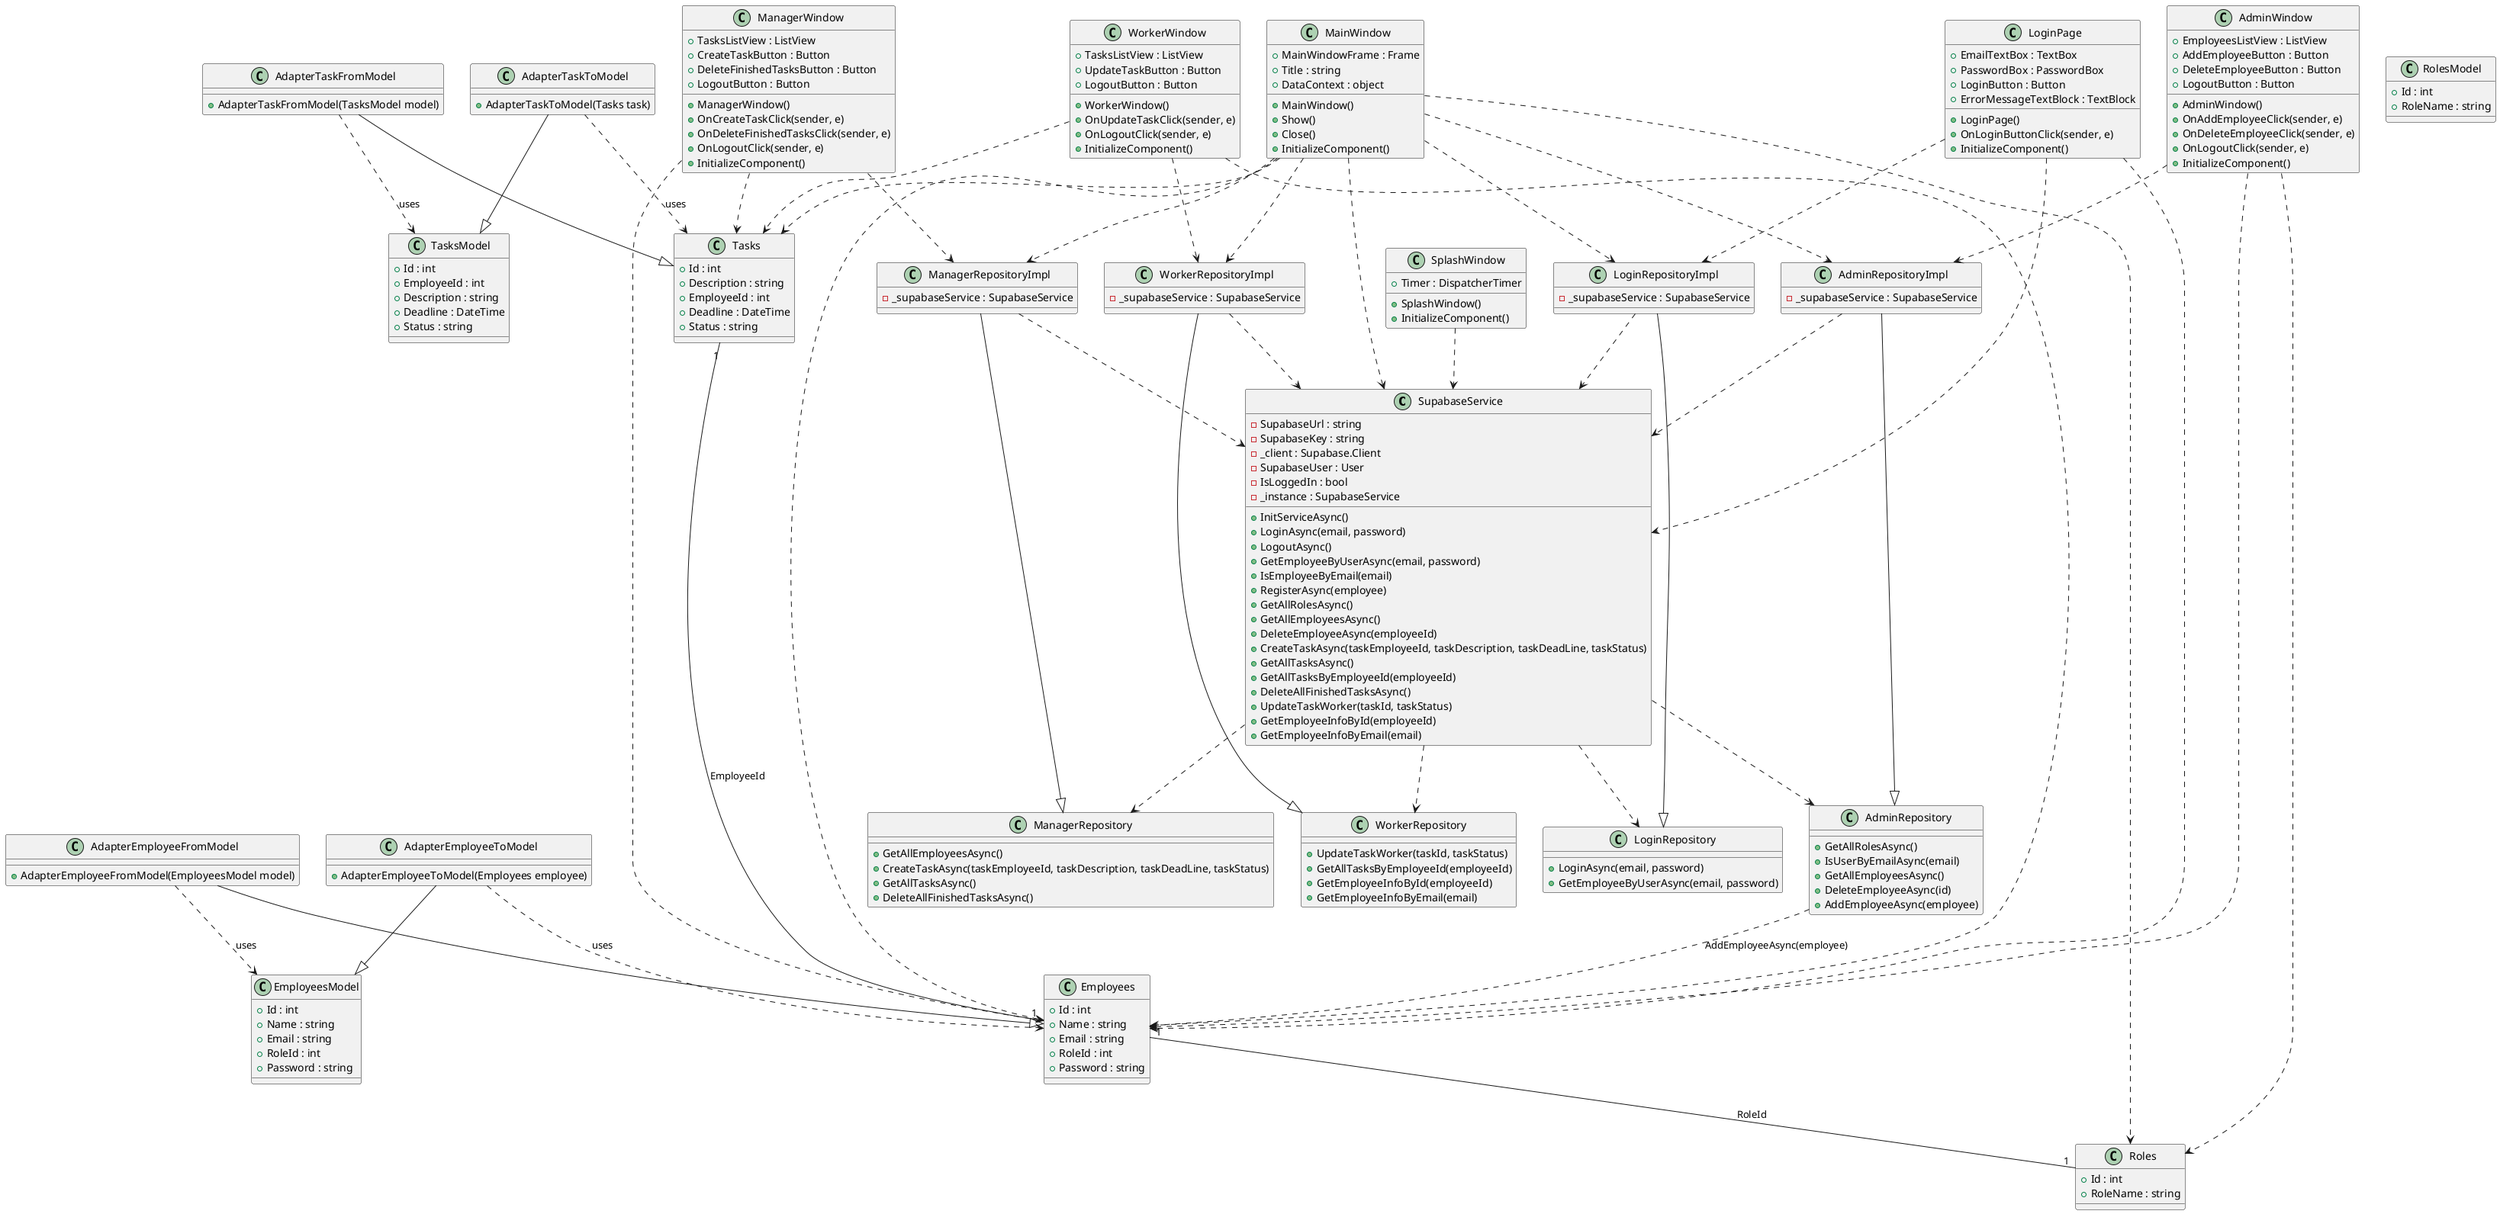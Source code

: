  @startuml
class SupabaseService {
    - SupabaseUrl : string
    - SupabaseKey : string
    - _client : Supabase.Client
    - SupabaseUser : User
    - IsLoggedIn : bool
    - _instance : SupabaseService
    + InitServiceAsync()
    + LoginAsync(email, password)
    + LogoutAsync()
    + GetEmployeeByUserAsync(email, password)
    + IsEmployeeByEmail(email)
    + RegisterAsync(employee)
    + GetAllRolesAsync()
    + GetAllEmployeesAsync()
    + DeleteEmployeeAsync(employeeId)
    + CreateTaskAsync(taskEmployeeId, taskDescription, taskDeadLine, taskStatus)
    + GetAllTasksAsync()
    + GetAllTasksByEmployeeId(employeeId)
    + DeleteAllFinishedTasksAsync()
    + UpdateTaskWorker(taskId, taskStatus)
    + GetEmployeeInfoById(employeeId)
    + GetEmployeeInfoByEmail(email)
}

class Employees {
    + Id : int
    + Name : string
    + Email : string
    + RoleId : int
    + Password : string
}

class Roles {
    + Id : int
    + RoleName : string
}

class Tasks {
    + Id : int
    + Description : string
    + EmployeeId : int
    + Deadline : DateTime
    + Status : string
}

class EmployeesModel {
    + Id : int
    + Name : string
    + Email : string
    + RoleId : int
    + Password : string
}

class RolesModel {
    + Id : int
    + RoleName : string
}

class TasksModel {
    + Id : int
    + EmployeeId : int
    + Description : string
    + Deadline : DateTime
    + Status : string
}

class AdapterEmployeeFromModel {
    + AdapterEmployeeFromModel(EmployeesModel model)
}

class AdapterEmployeeToModel {
    + AdapterEmployeeToModel(Employees employee)
}

class AdapterTaskFromModel {
    + AdapterTaskFromModel(TasksModel model)
}

class AdapterTaskToModel {
    + AdapterTaskToModel(Tasks task)
}

class AdminRepository {
    + GetAllRolesAsync()
    + IsUserByEmailAsync(email)
    + GetAllEmployeesAsync()
    + DeleteEmployeeAsync(id)
    + AddEmployeeAsync(employee)
}

class ManagerRepository {
    + GetAllEmployeesAsync()
    + CreateTaskAsync(taskEmployeeId, taskDescription, taskDeadLine, taskStatus)
    + GetAllTasksAsync()
    + DeleteAllFinishedTasksAsync()
}

class WorkerRepository {
    + UpdateTaskWorker(taskId, taskStatus)
    + GetAllTasksByEmployeeId(employeeId)
    + GetEmployeeInfoById(employeeId)
    + GetEmployeeInfoByEmail(email)
}

class LoginRepository {
    + LoginAsync(email, password)
    + GetEmployeeByUserAsync(email, password)
}

class AdminRepositoryImpl {
    - _supabaseService : SupabaseService
}

class ManagerRepositoryImpl {
    - _supabaseService : SupabaseService
}

class WorkerRepositoryImpl {
    - _supabaseService : SupabaseService
}

class LoginRepositoryImpl {
    - _supabaseService : SupabaseService
}

class MainWindow {
    + MainWindow()
    + MainWindowFrame : Frame
    + Show()
    + Close()
    + Title : string
    + DataContext : object
    + InitializeComponent()
}

class LoginPage {
    + LoginPage()
    + EmailTextBox : TextBox
    + PasswordBox : PasswordBox
    + LoginButton : Button
    + ErrorMessageTextBlock : TextBlock
    + OnLoginButtonClick(sender, e)
    + InitializeComponent()
}

class SplashWindow {
    + SplashWindow()
    + Timer : DispatcherTimer
    + InitializeComponent()
}

class AdminWindow {
    + AdminWindow()
    + EmployeesListView : ListView
    + AddEmployeeButton : Button
    + DeleteEmployeeButton : Button
    + LogoutButton : Button
    + OnAddEmployeeClick(sender, e)
    + OnDeleteEmployeeClick(sender, e)
    + OnLogoutClick(sender, e)
    + InitializeComponent()
}

class ManagerWindow {
    + ManagerWindow()
    + TasksListView : ListView
    + CreateTaskButton : Button
    + DeleteFinishedTasksButton : Button
    + LogoutButton : Button
    + OnCreateTaskClick(sender, e)
    + OnDeleteFinishedTasksClick(sender, e)
    + OnLogoutClick(sender, e)
    + InitializeComponent()
}

class WorkerWindow {
    + WorkerWindow()
    + TasksListView : ListView
    + UpdateTaskButton : Button
    + LogoutButton : Button
    + OnUpdateTaskClick(sender, e)
    + OnLogoutClick(sender, e)
    + InitializeComponent()
}

AdminWindow ..> AdminRepositoryImpl
AdminWindow ..> Employees
AdminWindow ..> Roles

ManagerWindow ..> ManagerRepositoryImpl
ManagerWindow ..> Employees
ManagerWindow ..> Tasks

WorkerWindow ..> WorkerRepositoryImpl
WorkerWindow ..> Employees
WorkerWindow ..> Tasks

MainWindow ..> SupabaseService
MainWindow ..> AdminRepositoryImpl
MainWindow ..> ManagerRepositoryImpl
MainWindow ..> WorkerRepositoryImpl
MainWindow ..> LoginRepositoryImpl
MainWindow ..> Employees
MainWindow ..> Roles
MainWindow ..> Tasks

LoginPage ..> SupabaseService
LoginPage ..> LoginRepositoryImpl
LoginPage ..> Employees

SplashWindow ..> SupabaseService

AdminRepositoryImpl --|> AdminRepository
ManagerRepositoryImpl --|> ManagerRepository
WorkerRepositoryImpl --|> WorkerRepository
LoginRepositoryImpl --|> LoginRepository

AdminRepositoryImpl ..> SupabaseService
ManagerRepositoryImpl ..> SupabaseService
WorkerRepositoryImpl ..> SupabaseService
LoginRepositoryImpl ..> SupabaseService

SupabaseService ..> AdminRepository
SupabaseService ..> ManagerRepository
SupabaseService ..> WorkerRepository
SupabaseService ..> LoginRepository

AdminRepository ..> Employees : AddEmployeeAsync(employee)
Employees "1" -- "1" Roles : RoleId
Tasks "1" -- "1" Employees : EmployeeId

AdapterEmployeeFromModel ..> EmployeesModel : uses
AdapterEmployeeFromModel --|> Employees

AdapterEmployeeToModel ..> Employees : uses
AdapterEmployeeToModel --|> EmployeesModel

AdapterTaskFromModel ..> TasksModel : uses
AdapterTaskFromModel --|> Tasks

AdapterTaskToModel ..> Tasks : uses
AdapterTaskToModel --|> TasksModel

@enduml
